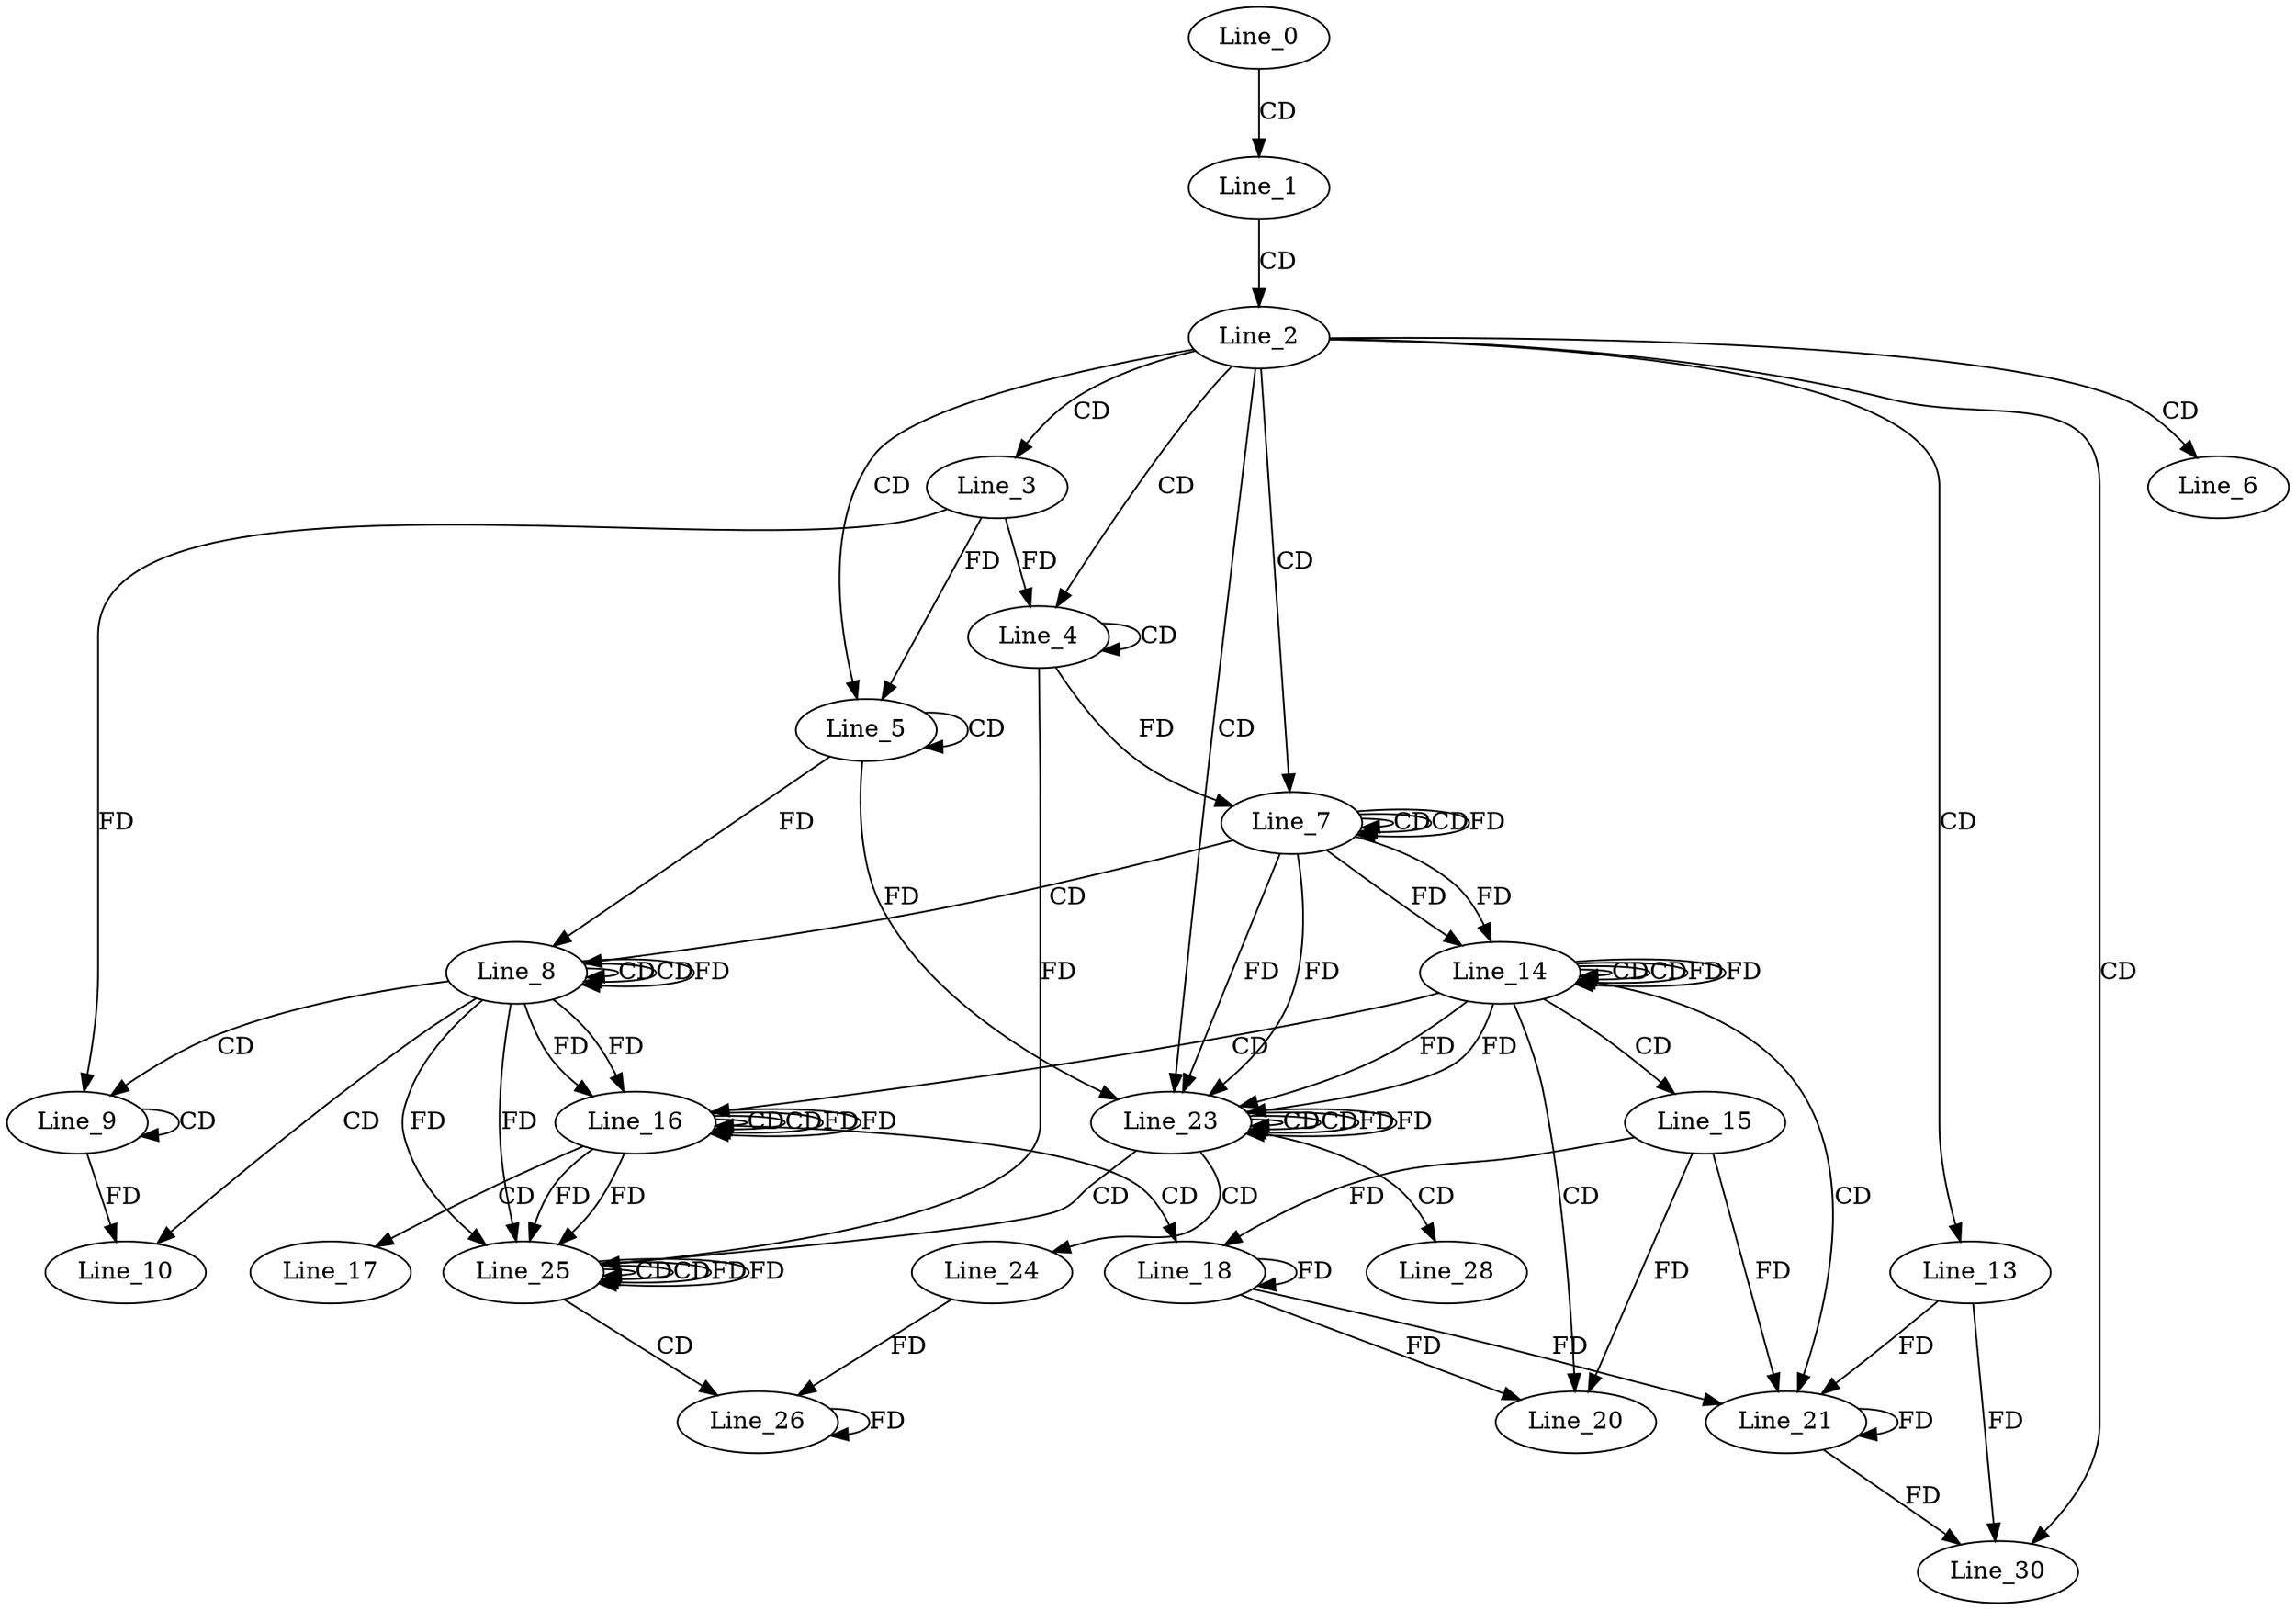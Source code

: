 digraph G {
  Line_0;
  Line_1;
  Line_2;
  Line_3;
  Line_4;
  Line_4;
  Line_5;
  Line_5;
  Line_6;
  Line_7;
  Line_7;
  Line_7;
  Line_8;
  Line_8;
  Line_8;
  Line_9;
  Line_9;
  Line_10;
  Line_13;
  Line_14;
  Line_14;
  Line_14;
  Line_15;
  Line_16;
  Line_16;
  Line_16;
  Line_17;
  Line_18;
  Line_20;
  Line_21;
  Line_23;
  Line_23;
  Line_23;
  Line_24;
  Line_25;
  Line_25;
  Line_25;
  Line_26;
  Line_28;
  Line_30;
  Line_0 -> Line_1 [ label="CD" ];
  Line_1 -> Line_2 [ label="CD" ];
  Line_2 -> Line_3 [ label="CD" ];
  Line_2 -> Line_4 [ label="CD" ];
  Line_4 -> Line_4 [ label="CD" ];
  Line_3 -> Line_4 [ label="FD" ];
  Line_2 -> Line_5 [ label="CD" ];
  Line_5 -> Line_5 [ label="CD" ];
  Line_3 -> Line_5 [ label="FD" ];
  Line_2 -> Line_6 [ label="CD" ];
  Line_2 -> Line_7 [ label="CD" ];
  Line_7 -> Line_7 [ label="CD" ];
  Line_4 -> Line_7 [ label="FD" ];
  Line_7 -> Line_7 [ label="CD" ];
  Line_7 -> Line_7 [ label="FD" ];
  Line_7 -> Line_8 [ label="CD" ];
  Line_8 -> Line_8 [ label="CD" ];
  Line_5 -> Line_8 [ label="FD" ];
  Line_8 -> Line_8 [ label="CD" ];
  Line_8 -> Line_8 [ label="FD" ];
  Line_8 -> Line_9 [ label="CD" ];
  Line_9 -> Line_9 [ label="CD" ];
  Line_3 -> Line_9 [ label="FD" ];
  Line_8 -> Line_10 [ label="CD" ];
  Line_9 -> Line_10 [ label="FD" ];
  Line_2 -> Line_13 [ label="CD" ];
  Line_14 -> Line_14 [ label="CD" ];
  Line_7 -> Line_14 [ label="FD" ];
  Line_14 -> Line_14 [ label="CD" ];
  Line_14 -> Line_14 [ label="FD" ];
  Line_7 -> Line_14 [ label="FD" ];
  Line_14 -> Line_15 [ label="CD" ];
  Line_14 -> Line_16 [ label="CD" ];
  Line_16 -> Line_16 [ label="CD" ];
  Line_8 -> Line_16 [ label="FD" ];
  Line_16 -> Line_16 [ label="CD" ];
  Line_16 -> Line_16 [ label="FD" ];
  Line_8 -> Line_16 [ label="FD" ];
  Line_16 -> Line_17 [ label="CD" ];
  Line_16 -> Line_18 [ label="CD" ];
  Line_18 -> Line_18 [ label="FD" ];
  Line_15 -> Line_18 [ label="FD" ];
  Line_14 -> Line_20 [ label="CD" ];
  Line_18 -> Line_20 [ label="FD" ];
  Line_15 -> Line_20 [ label="FD" ];
  Line_14 -> Line_21 [ label="CD" ];
  Line_21 -> Line_21 [ label="FD" ];
  Line_13 -> Line_21 [ label="FD" ];
  Line_18 -> Line_21 [ label="FD" ];
  Line_15 -> Line_21 [ label="FD" ];
  Line_2 -> Line_23 [ label="CD" ];
  Line_23 -> Line_23 [ label="CD" ];
  Line_14 -> Line_23 [ label="FD" ];
  Line_7 -> Line_23 [ label="FD" ];
  Line_5 -> Line_23 [ label="FD" ];
  Line_23 -> Line_23 [ label="CD" ];
  Line_23 -> Line_23 [ label="FD" ];
  Line_14 -> Line_23 [ label="FD" ];
  Line_7 -> Line_23 [ label="FD" ];
  Line_23 -> Line_24 [ label="CD" ];
  Line_23 -> Line_25 [ label="CD" ];
  Line_25 -> Line_25 [ label="CD" ];
  Line_16 -> Line_25 [ label="FD" ];
  Line_8 -> Line_25 [ label="FD" ];
  Line_4 -> Line_25 [ label="FD" ];
  Line_25 -> Line_25 [ label="CD" ];
  Line_25 -> Line_25 [ label="FD" ];
  Line_16 -> Line_25 [ label="FD" ];
  Line_8 -> Line_25 [ label="FD" ];
  Line_25 -> Line_26 [ label="CD" ];
  Line_26 -> Line_26 [ label="FD" ];
  Line_24 -> Line_26 [ label="FD" ];
  Line_23 -> Line_28 [ label="CD" ];
  Line_2 -> Line_30 [ label="CD" ];
  Line_21 -> Line_30 [ label="FD" ];
  Line_13 -> Line_30 [ label="FD" ];
  Line_14 -> Line_14 [ label="FD" ];
  Line_16 -> Line_16 [ label="FD" ];
  Line_23 -> Line_23 [ label="FD" ];
  Line_25 -> Line_25 [ label="FD" ];
}
